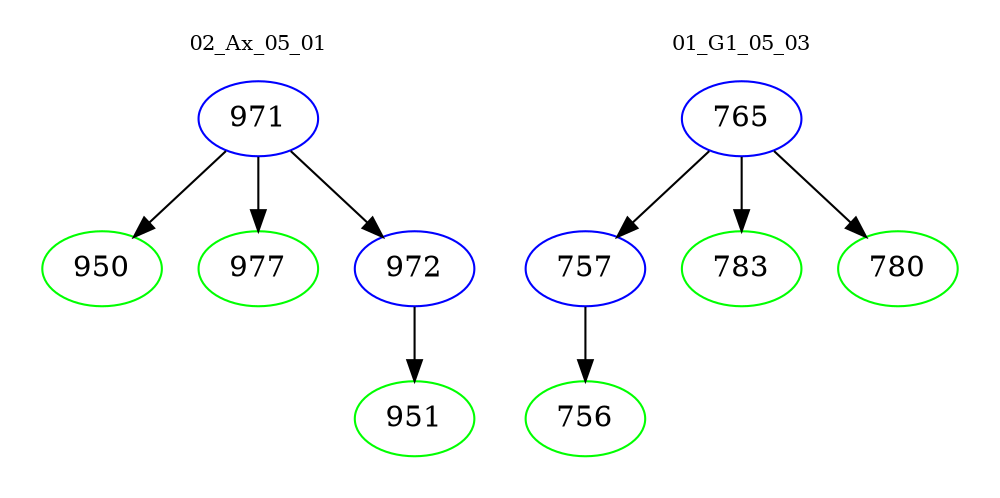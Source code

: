 digraph{
subgraph cluster_0 {
color = white
label = "02_Ax_05_01";
fontsize=10;
T0_971 [label="971", color="blue"]
T0_971 -> T0_950 [color="black"]
T0_950 [label="950", color="green"]
T0_971 -> T0_977 [color="black"]
T0_977 [label="977", color="green"]
T0_971 -> T0_972 [color="black"]
T0_972 [label="972", color="blue"]
T0_972 -> T0_951 [color="black"]
T0_951 [label="951", color="green"]
}
subgraph cluster_1 {
color = white
label = "01_G1_05_03";
fontsize=10;
T1_765 [label="765", color="blue"]
T1_765 -> T1_757 [color="black"]
T1_757 [label="757", color="blue"]
T1_757 -> T1_756 [color="black"]
T1_756 [label="756", color="green"]
T1_765 -> T1_783 [color="black"]
T1_783 [label="783", color="green"]
T1_765 -> T1_780 [color="black"]
T1_780 [label="780", color="green"]
}
}
